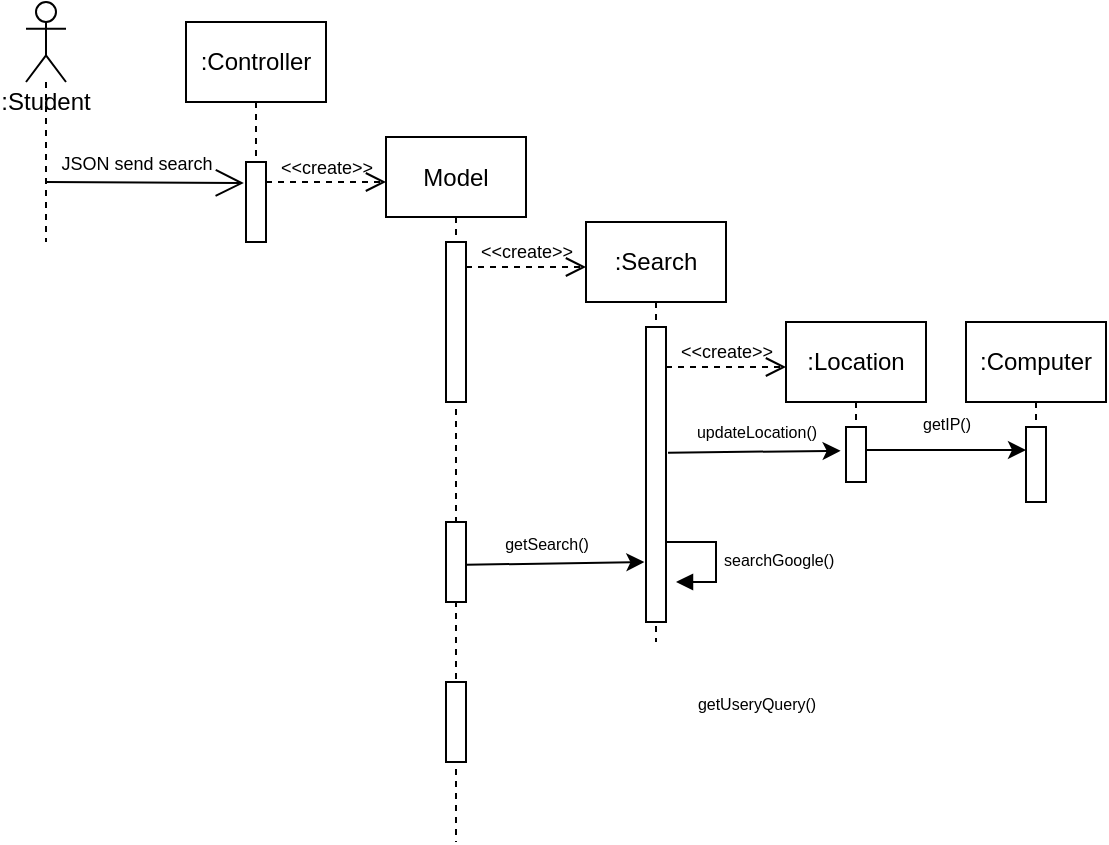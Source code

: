 <mxfile version="14.0.0" type="device"><diagram id="kgpKYQtTHZ0yAKxKKP6v" name="Page-1"><mxGraphModel dx="1248" dy="677" grid="1" gridSize="10" guides="1" tooltips="1" connect="1" arrows="1" fold="1" page="1" pageScale="1" pageWidth="850" pageHeight="1100" math="0" shadow="0"><root><mxCell id="0"/><mxCell id="1" parent="0"/><mxCell id="xiMbwKjZA-dQY_r8fzg6-39" value=":Student" style="shape=umlLifeline;participant=umlActor;perimeter=lifelinePerimeter;whiteSpace=wrap;html=1;container=1;collapsible=0;recursiveResize=0;verticalAlign=top;spacingTop=36;outlineConnect=0;" parent="1" vertex="1"><mxGeometry x="20" y="20" width="20" height="120" as="geometry"/></mxCell><mxCell id="xiMbwKjZA-dQY_r8fzg6-40" value="" style="endArrow=open;endFill=1;endSize=12;html=1;entryX=-0.107;entryY=0.264;entryDx=0;entryDy=0;entryPerimeter=0;" parent="1" target="xiMbwKjZA-dQY_r8fzg6-43" edge="1"><mxGeometry width="160" relative="1" as="geometry"><mxPoint x="30" y="110" as="sourcePoint"/><mxPoint x="130" y="110" as="targetPoint"/></mxGeometry></mxCell><mxCell id="xiMbwKjZA-dQY_r8fzg6-41" value="&lt;font style=&quot;font-size: 9px&quot;&gt;JSON send search&lt;/font&gt;" style="text;html=1;align=center;verticalAlign=middle;resizable=0;points=[];autosize=1;" parent="1" vertex="1"><mxGeometry x="30" y="90" width="90" height="20" as="geometry"/></mxCell><mxCell id="xiMbwKjZA-dQY_r8fzg6-42" value=":Controller" style="shape=umlLifeline;perimeter=lifelinePerimeter;whiteSpace=wrap;html=1;container=1;collapsible=0;recursiveResize=0;outlineConnect=0;" parent="1" vertex="1"><mxGeometry x="100" y="30" width="70" height="110" as="geometry"/></mxCell><mxCell id="xiMbwKjZA-dQY_r8fzg6-43" value="" style="html=1;points=[];perimeter=orthogonalPerimeter;" parent="xiMbwKjZA-dQY_r8fzg6-42" vertex="1"><mxGeometry x="30" y="70" width="10" height="40" as="geometry"/></mxCell><mxCell id="xiMbwKjZA-dQY_r8fzg6-47" value="Model" style="shape=umlLifeline;perimeter=lifelinePerimeter;whiteSpace=wrap;html=1;container=1;collapsible=0;recursiveResize=0;outlineConnect=0;" parent="1" vertex="1"><mxGeometry x="200" y="87.5" width="70" height="352.5" as="geometry"/></mxCell><mxCell id="xiMbwKjZA-dQY_r8fzg6-48" value="" style="html=1;points=[];perimeter=orthogonalPerimeter;" parent="xiMbwKjZA-dQY_r8fzg6-47" vertex="1"><mxGeometry x="30" y="52.5" width="10" height="80" as="geometry"/></mxCell><mxCell id="xiMbwKjZA-dQY_r8fzg6-75" value="" style="html=1;points=[];perimeter=orthogonalPerimeter;" parent="xiMbwKjZA-dQY_r8fzg6-47" vertex="1"><mxGeometry x="30" y="192.5" width="10" height="40" as="geometry"/></mxCell><mxCell id="xiMbwKjZA-dQY_r8fzg6-80" value="" style="html=1;points=[];perimeter=orthogonalPerimeter;" parent="xiMbwKjZA-dQY_r8fzg6-47" vertex="1"><mxGeometry x="30" y="272.5" width="10" height="40" as="geometry"/></mxCell><mxCell id="xiMbwKjZA-dQY_r8fzg6-49" value="" style="group" parent="1" vertex="1" connectable="0"><mxGeometry x="140" y="87.5" width="60" height="22.5" as="geometry"/></mxCell><mxCell id="xiMbwKjZA-dQY_r8fzg6-44" value="" style="html=1;verticalAlign=bottom;endArrow=open;dashed=1;endSize=8;" parent="xiMbwKjZA-dQY_r8fzg6-49" edge="1"><mxGeometry relative="1" as="geometry"><mxPoint y="22.5" as="sourcePoint"/><mxPoint x="60" y="22.5" as="targetPoint"/></mxGeometry></mxCell><mxCell id="xiMbwKjZA-dQY_r8fzg6-45" value="&lt;font style=&quot;font-size: 9px&quot;&gt;&amp;lt;&amp;lt;create&amp;gt;&amp;gt;&lt;/font&gt;" style="text;html=1;align=center;" parent="xiMbwKjZA-dQY_r8fzg6-49" vertex="1"><mxGeometry width="60" height="12.5" as="geometry"/></mxCell><mxCell id="xiMbwKjZA-dQY_r8fzg6-50" value="" style="group" parent="1" vertex="1" connectable="0"><mxGeometry x="240" y="130" width="60" height="22.5" as="geometry"/></mxCell><mxCell id="xiMbwKjZA-dQY_r8fzg6-51" value="" style="html=1;verticalAlign=bottom;endArrow=open;dashed=1;endSize=8;" parent="xiMbwKjZA-dQY_r8fzg6-50" edge="1"><mxGeometry relative="1" as="geometry"><mxPoint y="22.5" as="sourcePoint"/><mxPoint x="60" y="22.5" as="targetPoint"/></mxGeometry></mxCell><mxCell id="xiMbwKjZA-dQY_r8fzg6-52" value="&lt;font style=&quot;font-size: 9px&quot;&gt;&amp;lt;&amp;lt;create&amp;gt;&amp;gt;&lt;/font&gt;" style="text;html=1;align=center;" parent="xiMbwKjZA-dQY_r8fzg6-50" vertex="1"><mxGeometry width="60" height="12.5" as="geometry"/></mxCell><mxCell id="xiMbwKjZA-dQY_r8fzg6-53" value=":Search" style="shape=umlLifeline;perimeter=lifelinePerimeter;whiteSpace=wrap;html=1;container=1;collapsible=0;recursiveResize=0;outlineConnect=0;" parent="1" vertex="1"><mxGeometry x="300" y="130" width="70" height="210" as="geometry"/></mxCell><mxCell id="xiMbwKjZA-dQY_r8fzg6-54" value="" style="html=1;points=[];perimeter=orthogonalPerimeter;" parent="xiMbwKjZA-dQY_r8fzg6-53" vertex="1"><mxGeometry x="30" y="52.5" width="10" height="147.5" as="geometry"/></mxCell><mxCell id="xiMbwKjZA-dQY_r8fzg6-74" value="&lt;font style=&quot;font-size: 8px&quot;&gt;searchGoogle()&lt;/font&gt;" style="edgeStyle=orthogonalEdgeStyle;html=1;align=left;spacingLeft=2;endArrow=block;rounded=0;entryX=1;entryY=0;" parent="xiMbwKjZA-dQY_r8fzg6-53" edge="1"><mxGeometry relative="1" as="geometry"><mxPoint x="40" y="160" as="sourcePoint"/><Array as="points"><mxPoint x="65" y="160"/></Array><mxPoint x="45" y="180" as="targetPoint"/></mxGeometry></mxCell><mxCell id="xiMbwKjZA-dQY_r8fzg6-55" value="" style="group" parent="1" vertex="1" connectable="0"><mxGeometry x="340" y="180" width="60" height="22.5" as="geometry"/></mxCell><mxCell id="xiMbwKjZA-dQY_r8fzg6-56" value="" style="html=1;verticalAlign=bottom;endArrow=open;dashed=1;endSize=8;" parent="xiMbwKjZA-dQY_r8fzg6-55" edge="1"><mxGeometry relative="1" as="geometry"><mxPoint y="22.5" as="sourcePoint"/><mxPoint x="60" y="22.5" as="targetPoint"/></mxGeometry></mxCell><mxCell id="xiMbwKjZA-dQY_r8fzg6-57" value="&lt;font style=&quot;font-size: 9px&quot;&gt;&amp;lt;&amp;lt;create&amp;gt;&amp;gt;&lt;/font&gt;" style="text;html=1;align=center;" parent="xiMbwKjZA-dQY_r8fzg6-55" vertex="1"><mxGeometry width="60" height="12.5" as="geometry"/></mxCell><mxCell id="xiMbwKjZA-dQY_r8fzg6-59" value=":Location&lt;span style=&quot;color: rgba(0 , 0 , 0 , 0) ; font-family: monospace ; font-size: 0px&quot;&gt;%3CmxGraphModel%3E%3Croot%3E%3CmxCell%20id%3D%220%22%2F%3E%3CmxCell%20id%3D%221%22%20parent%3D%220%22%2F%3E%3CmxCell%20id%3D%222%22%20value%3D%22%3ASearch%22%20style%3D%22shape%3DumlLifeline%3Bperimeter%3DlifelinePerimeter%3BwhiteSpace%3Dwrap%3Bhtml%3D1%3Bcontainer%3D1%3Bcollapsible%3D0%3BrecursiveResize%3D0%3BoutlineConnect%3D0%3B%22%20vertex%3D%221%22%20parent%3D%221%22%3E%3CmxGeometry%20x%3D%22300%22%20y%3D%22130%22%20width%3D%2270%22%20height%3D%22270%22%20as%3D%22geometry%22%2F%3E%3C%2FmxCell%3E%3CmxCell%20id%3D%223%22%20value%3D%22%22%20style%3D%22html%3D1%3Bpoints%3D%5B%5D%3Bperimeter%3DorthogonalPerimeter%3B%22%20vertex%3D%221%22%20parent%3D%222%22%3E%3CmxGeometry%20x%3D%2230%22%20y%3D%2252.5%22%20width%3D%2210%22%20height%3D%2280%22%20as%3D%22geometry%22%2F%3E%3C%2FmxCell%3E%3C%2Froot%3E%3C%2FmxGraphModel%3E&lt;/span&gt;&lt;span style=&quot;color: rgba(0 , 0 , 0 , 0) ; font-family: monospace ; font-size: 0px&quot;&gt;%3CmxGraphModel%3E%3Croot%3E%3CmxCell%20id%3D%220%22%2F%3E%3CmxCell%20id%3D%221%22%20parent%3D%220%22%2F%3E%3CmxCell%20id%3D%222%22%20value%3D%22%3ASearch%22%20style%3D%22shape%3DumlLifeline%3Bperimeter%3DlifelinePerimeter%3BwhiteSpace%3Dwrap%3Bhtml%3D1%3Bcontainer%3D1%3Bcollapsible%3D0%3BrecursiveResize%3D0%3BoutlineConnect%3D0%3B%22%20vertex%3D%221%22%20parent%3D%221%22%3E%3CmxGeometry%20x%3D%22300%22%20y%3D%22130%22%20width%3D%2270%22%20height%3D%22270%22%20as%3D%22geometry%22%2F%3E%3C%2FmxCell%3E%3CmxCell%20id%3D%223%22%20value%3D%22%22%20style%3D%22html%3D1%3Bpoints%3D%5B%5D%3Bperimeter%3DorthogonalPerimeter%3B%22%20vertex%3D%221%22%20parent%3D%222%22%3E%3CmxGeometry%20x%3D%2230%22%20y%3D%2252.5%22%20width%3D%2210%22%20height%3D%2280%22%20as%3D%22geometry%22%2F%3E%3C%2FmxCell%3E%3C%2Froot%3E%3C%2FmxGraphModel%3E&lt;/span&gt;" style="shape=umlLifeline;perimeter=lifelinePerimeter;whiteSpace=wrap;html=1;container=1;collapsible=0;recursiveResize=0;outlineConnect=0;" parent="1" vertex="1"><mxGeometry x="400" y="180" width="70" height="80" as="geometry"/></mxCell><mxCell id="xiMbwKjZA-dQY_r8fzg6-60" value="" style="html=1;points=[];perimeter=orthogonalPerimeter;" parent="xiMbwKjZA-dQY_r8fzg6-59" vertex="1"><mxGeometry x="30" y="52.5" width="10" height="27.5" as="geometry"/></mxCell><mxCell id="xiMbwKjZA-dQY_r8fzg6-61" value=":Computer" style="shape=umlLifeline;perimeter=lifelinePerimeter;whiteSpace=wrap;html=1;container=1;collapsible=0;recursiveResize=0;outlineConnect=0;" parent="1" vertex="1"><mxGeometry x="490" y="180" width="70" height="90" as="geometry"/></mxCell><mxCell id="xiMbwKjZA-dQY_r8fzg6-62" value="" style="html=1;points=[];perimeter=orthogonalPerimeter;" parent="xiMbwKjZA-dQY_r8fzg6-61" vertex="1"><mxGeometry x="30" y="52.5" width="10" height="37.5" as="geometry"/></mxCell><mxCell id="xiMbwKjZA-dQY_r8fzg6-65" value="" style="group" parent="1" vertex="1" connectable="0"><mxGeometry x="440" y="220" width="60" height="24" as="geometry"/></mxCell><mxCell id="xiMbwKjZA-dQY_r8fzg6-63" value="" style="endArrow=classic;html=1;" parent="xiMbwKjZA-dQY_r8fzg6-65" edge="1"><mxGeometry width="50" height="50" relative="1" as="geometry"><mxPoint y="24" as="sourcePoint"/><mxPoint x="80" y="24" as="targetPoint"/></mxGeometry></mxCell><mxCell id="xiMbwKjZA-dQY_r8fzg6-64" value="&lt;span style=&quot;font-size: 8px&quot;&gt;getIP()&lt;/span&gt;" style="text;html=1;align=center;verticalAlign=middle;resizable=0;points=[];autosize=1;" parent="xiMbwKjZA-dQY_r8fzg6-65" vertex="1"><mxGeometry x="20" width="40" height="20" as="geometry"/></mxCell><mxCell id="xiMbwKjZA-dQY_r8fzg6-69" value="" style="endArrow=classic;html=1;exitX=1.1;exitY=0.426;exitDx=0;exitDy=0;exitPerimeter=0;entryX=-0.268;entryY=0.432;entryDx=0;entryDy=0;entryPerimeter=0;" parent="1" source="xiMbwKjZA-dQY_r8fzg6-54" target="xiMbwKjZA-dQY_r8fzg6-60" edge="1"><mxGeometry width="50" height="50" relative="1" as="geometry"><mxPoint x="370" y="340" as="sourcePoint"/><mxPoint x="420" y="290" as="targetPoint"/><Array as="points"/></mxGeometry></mxCell><mxCell id="xiMbwKjZA-dQY_r8fzg6-70" value="&lt;font style=&quot;font-size: 8px&quot;&gt;updateLocation()&lt;/font&gt;" style="text;html=1;align=center;verticalAlign=middle;resizable=0;points=[];autosize=1;" parent="1" vertex="1"><mxGeometry x="345" y="224" width="80" height="20" as="geometry"/></mxCell><mxCell id="xiMbwKjZA-dQY_r8fzg6-76" value="" style="endArrow=classic;html=1;exitX=1.1;exitY=0.426;exitDx=0;exitDy=0;exitPerimeter=0;entryX=0.02;entryY=0.143;entryDx=0;entryDy=0;entryPerimeter=0;" parent="1" edge="1"><mxGeometry width="50" height="50" relative="1" as="geometry"><mxPoint x="240" y="301.395" as="sourcePoint"/><mxPoint x="329.2" y="300.0" as="targetPoint"/><Array as="points"/></mxGeometry></mxCell><mxCell id="xiMbwKjZA-dQY_r8fzg6-77" value="&lt;span style=&quot;font-size: 8px&quot;&gt;getSearch()&lt;/span&gt;" style="text;html=1;align=center;verticalAlign=middle;resizable=0;points=[];autosize=1;" parent="1" vertex="1"><mxGeometry x="250" y="280" width="60" height="20" as="geometry"/></mxCell><mxCell id="xiMbwKjZA-dQY_r8fzg6-90" value="&lt;span style=&quot;font-size: 8px&quot;&gt;getUseryQuery()&lt;/span&gt;" style="text;html=1;align=center;verticalAlign=middle;resizable=0;points=[];autosize=1;" parent="1" vertex="1"><mxGeometry x="350" y="360" width="70" height="20" as="geometry"/></mxCell></root></mxGraphModel></diagram></mxfile>